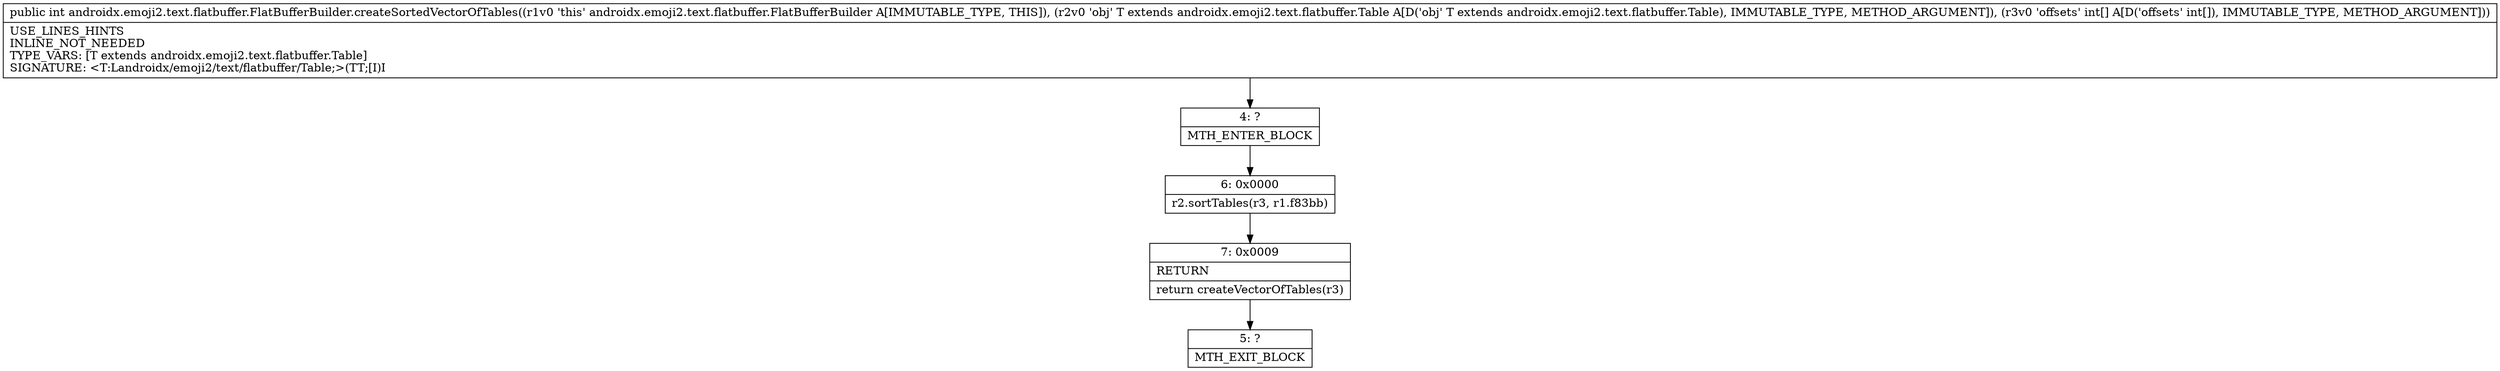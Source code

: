 digraph "CFG forandroidx.emoji2.text.flatbuffer.FlatBufferBuilder.createSortedVectorOfTables(Landroidx\/emoji2\/text\/flatbuffer\/Table;[I)I" {
Node_4 [shape=record,label="{4\:\ ?|MTH_ENTER_BLOCK\l}"];
Node_6 [shape=record,label="{6\:\ 0x0000|r2.sortTables(r3, r1.f83bb)\l}"];
Node_7 [shape=record,label="{7\:\ 0x0009|RETURN\l|return createVectorOfTables(r3)\l}"];
Node_5 [shape=record,label="{5\:\ ?|MTH_EXIT_BLOCK\l}"];
MethodNode[shape=record,label="{public int androidx.emoji2.text.flatbuffer.FlatBufferBuilder.createSortedVectorOfTables((r1v0 'this' androidx.emoji2.text.flatbuffer.FlatBufferBuilder A[IMMUTABLE_TYPE, THIS]), (r2v0 'obj' T extends androidx.emoji2.text.flatbuffer.Table A[D('obj' T extends androidx.emoji2.text.flatbuffer.Table), IMMUTABLE_TYPE, METHOD_ARGUMENT]), (r3v0 'offsets' int[] A[D('offsets' int[]), IMMUTABLE_TYPE, METHOD_ARGUMENT]))  | USE_LINES_HINTS\lINLINE_NOT_NEEDED\lTYPE_VARS: [T extends androidx.emoji2.text.flatbuffer.Table]\lSIGNATURE: \<T:Landroidx\/emoji2\/text\/flatbuffer\/Table;\>(TT;[I)I\l}"];
MethodNode -> Node_4;Node_4 -> Node_6;
Node_6 -> Node_7;
Node_7 -> Node_5;
}

